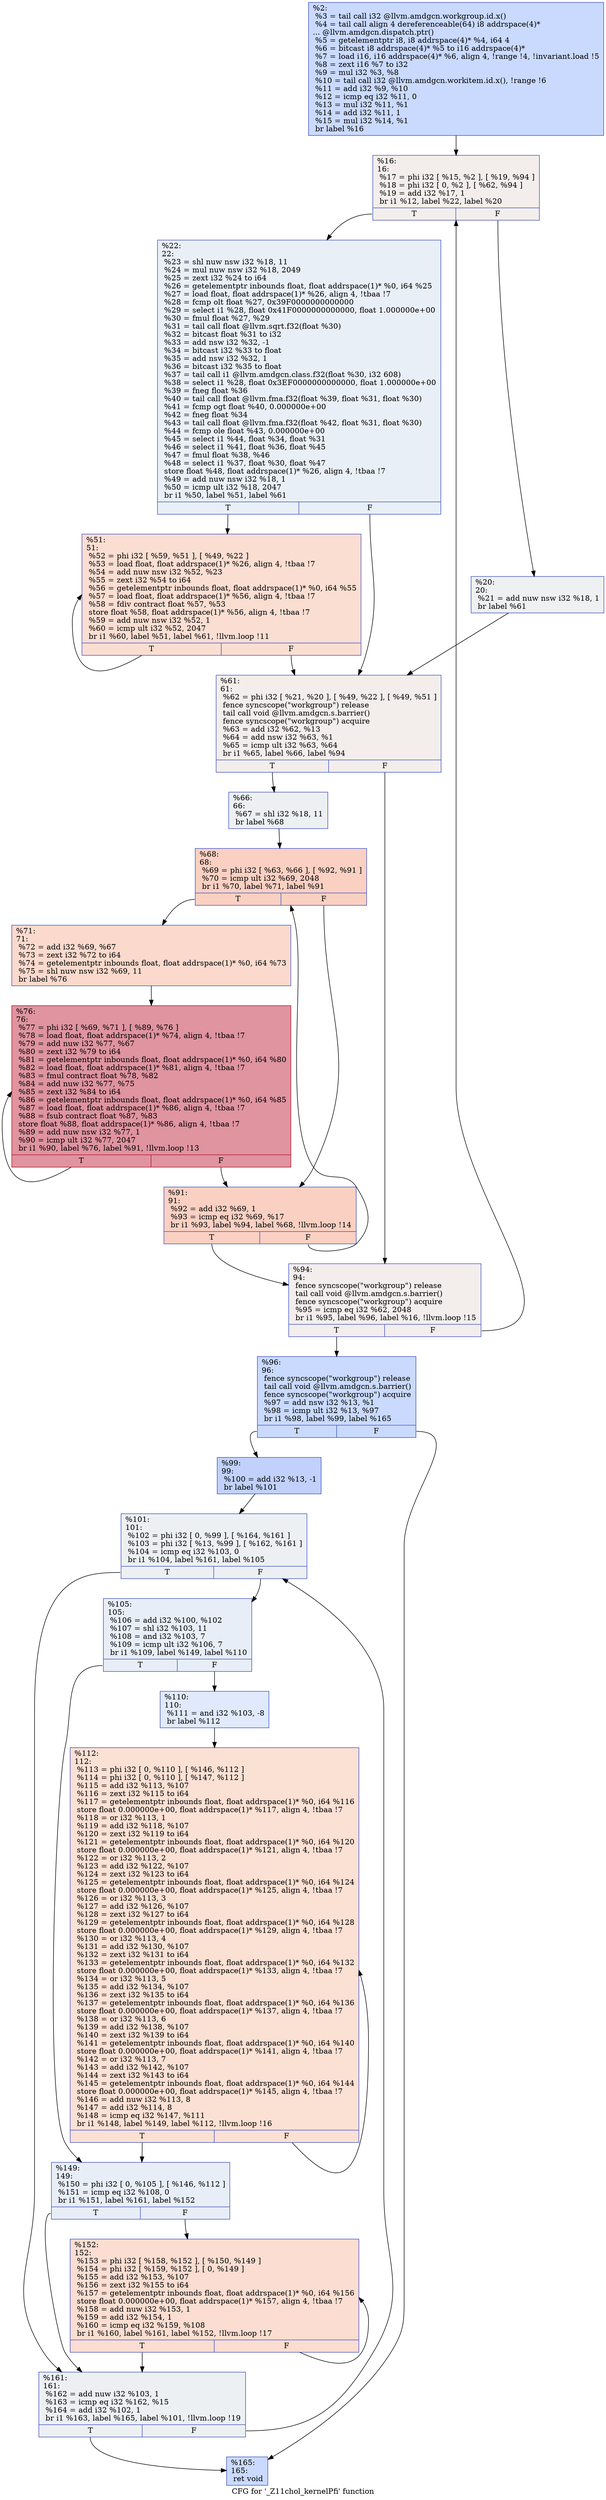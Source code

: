 digraph "CFG for '_Z11chol_kernelPfi' function" {
	label="CFG for '_Z11chol_kernelPfi' function";

	Node0x5e791f0 [shape=record,color="#3d50c3ff", style=filled, fillcolor="#88abfd70",label="{%2:\l  %3 = tail call i32 @llvm.amdgcn.workgroup.id.x()\l  %4 = tail call align 4 dereferenceable(64) i8 addrspace(4)*\l... @llvm.amdgcn.dispatch.ptr()\l  %5 = getelementptr i8, i8 addrspace(4)* %4, i64 4\l  %6 = bitcast i8 addrspace(4)* %5 to i16 addrspace(4)*\l  %7 = load i16, i16 addrspace(4)* %6, align 4, !range !4, !invariant.load !5\l  %8 = zext i16 %7 to i32\l  %9 = mul i32 %3, %8\l  %10 = tail call i32 @llvm.amdgcn.workitem.id.x(), !range !6\l  %11 = add i32 %9, %10\l  %12 = icmp eq i32 %11, 0\l  %13 = mul i32 %11, %1\l  %14 = add i32 %11, 1\l  %15 = mul i32 %14, %1\l  br label %16\l}"];
	Node0x5e791f0 -> Node0x5e7b2d0;
	Node0x5e7b2d0 [shape=record,color="#3d50c3ff", style=filled, fillcolor="#e3d9d370",label="{%16:\l16:                                               \l  %17 = phi i32 [ %15, %2 ], [ %19, %94 ]\l  %18 = phi i32 [ 0, %2 ], [ %62, %94 ]\l  %19 = add i32 %17, 1\l  br i1 %12, label %22, label %20\l|{<s0>T|<s1>F}}"];
	Node0x5e7b2d0:s0 -> Node0x5e7b780;
	Node0x5e7b2d0:s1 -> Node0x5e7b7d0;
	Node0x5e7b7d0 [shape=record,color="#3d50c3ff", style=filled, fillcolor="#d9dce170",label="{%20:\l20:                                               \l  %21 = add nuw nsw i32 %18, 1\l  br label %61\l}"];
	Node0x5e7b7d0 -> Node0x5e7b9a0;
	Node0x5e7b780 [shape=record,color="#3d50c3ff", style=filled, fillcolor="#cedaeb70",label="{%22:\l22:                                               \l  %23 = shl nuw nsw i32 %18, 11\l  %24 = mul nuw nsw i32 %18, 2049\l  %25 = zext i32 %24 to i64\l  %26 = getelementptr inbounds float, float addrspace(1)* %0, i64 %25\l  %27 = load float, float addrspace(1)* %26, align 4, !tbaa !7\l  %28 = fcmp olt float %27, 0x39F0000000000000\l  %29 = select i1 %28, float 0x41F0000000000000, float 1.000000e+00\l  %30 = fmul float %27, %29\l  %31 = tail call float @llvm.sqrt.f32(float %30)\l  %32 = bitcast float %31 to i32\l  %33 = add nsw i32 %32, -1\l  %34 = bitcast i32 %33 to float\l  %35 = add nsw i32 %32, 1\l  %36 = bitcast i32 %35 to float\l  %37 = tail call i1 @llvm.amdgcn.class.f32(float %30, i32 608)\l  %38 = select i1 %28, float 0x3EF0000000000000, float 1.000000e+00\l  %39 = fneg float %36\l  %40 = tail call float @llvm.fma.f32(float %39, float %31, float %30)\l  %41 = fcmp ogt float %40, 0.000000e+00\l  %42 = fneg float %34\l  %43 = tail call float @llvm.fma.f32(float %42, float %31, float %30)\l  %44 = fcmp ole float %43, 0.000000e+00\l  %45 = select i1 %44, float %34, float %31\l  %46 = select i1 %41, float %36, float %45\l  %47 = fmul float %38, %46\l  %48 = select i1 %37, float %30, float %47\l  store float %48, float addrspace(1)* %26, align 4, !tbaa !7\l  %49 = add nuw nsw i32 %18, 1\l  %50 = icmp ult i32 %18, 2047\l  br i1 %50, label %51, label %61\l|{<s0>T|<s1>F}}"];
	Node0x5e7b780:s0 -> Node0x5e7e470;
	Node0x5e7b780:s1 -> Node0x5e7b9a0;
	Node0x5e7e470 [shape=record,color="#3d50c3ff", style=filled, fillcolor="#f7b59970",label="{%51:\l51:                                               \l  %52 = phi i32 [ %59, %51 ], [ %49, %22 ]\l  %53 = load float, float addrspace(1)* %26, align 4, !tbaa !7\l  %54 = add nuw nsw i32 %52, %23\l  %55 = zext i32 %54 to i64\l  %56 = getelementptr inbounds float, float addrspace(1)* %0, i64 %55\l  %57 = load float, float addrspace(1)* %56, align 4, !tbaa !7\l  %58 = fdiv contract float %57, %53\l  store float %58, float addrspace(1)* %56, align 4, !tbaa !7\l  %59 = add nuw nsw i32 %52, 1\l  %60 = icmp ult i32 %52, 2047\l  br i1 %60, label %51, label %61, !llvm.loop !11\l|{<s0>T|<s1>F}}"];
	Node0x5e7e470:s0 -> Node0x5e7e470;
	Node0x5e7e470:s1 -> Node0x5e7b9a0;
	Node0x5e7b9a0 [shape=record,color="#3d50c3ff", style=filled, fillcolor="#e3d9d370",label="{%61:\l61:                                               \l  %62 = phi i32 [ %21, %20 ], [ %49, %22 ], [ %49, %51 ]\l  fence syncscope(\"workgroup\") release\l  tail call void @llvm.amdgcn.s.barrier()\l  fence syncscope(\"workgroup\") acquire\l  %63 = add i32 %62, %13\l  %64 = add nsw i32 %63, %1\l  %65 = icmp ult i32 %63, %64\l  br i1 %65, label %66, label %94\l|{<s0>T|<s1>F}}"];
	Node0x5e7b9a0:s0 -> Node0x5e7cdc0;
	Node0x5e7b9a0:s1 -> Node0x5e7abe0;
	Node0x5e7cdc0 [shape=record,color="#3d50c3ff", style=filled, fillcolor="#d6dce470",label="{%66:\l66:                                               \l  %67 = shl i32 %18, 11\l  br label %68\l}"];
	Node0x5e7cdc0 -> Node0x5e7f5c0;
	Node0x5e7f5c0 [shape=record,color="#3d50c3ff", style=filled, fillcolor="#f3947570",label="{%68:\l68:                                               \l  %69 = phi i32 [ %63, %66 ], [ %92, %91 ]\l  %70 = icmp ult i32 %69, 2048\l  br i1 %70, label %71, label %91\l|{<s0>T|<s1>F}}"];
	Node0x5e7f5c0:s0 -> Node0x5e7f840;
	Node0x5e7f5c0:s1 -> Node0x5e7f680;
	Node0x5e7f840 [shape=record,color="#3d50c3ff", style=filled, fillcolor="#f7ac8e70",label="{%71:\l71:                                               \l  %72 = add i32 %69, %67\l  %73 = zext i32 %72 to i64\l  %74 = getelementptr inbounds float, float addrspace(1)* %0, i64 %73\l  %75 = shl nuw nsw i32 %69, 11\l  br label %76\l}"];
	Node0x5e7f840 -> Node0x5e7fbb0;
	Node0x5e7fbb0 [shape=record,color="#b70d28ff", style=filled, fillcolor="#b70d2870",label="{%76:\l76:                                               \l  %77 = phi i32 [ %69, %71 ], [ %89, %76 ]\l  %78 = load float, float addrspace(1)* %74, align 4, !tbaa !7\l  %79 = add nuw i32 %77, %67\l  %80 = zext i32 %79 to i64\l  %81 = getelementptr inbounds float, float addrspace(1)* %0, i64 %80\l  %82 = load float, float addrspace(1)* %81, align 4, !tbaa !7\l  %83 = fmul contract float %78, %82\l  %84 = add nuw i32 %77, %75\l  %85 = zext i32 %84 to i64\l  %86 = getelementptr inbounds float, float addrspace(1)* %0, i64 %85\l  %87 = load float, float addrspace(1)* %86, align 4, !tbaa !7\l  %88 = fsub contract float %87, %83\l  store float %88, float addrspace(1)* %86, align 4, !tbaa !7\l  %89 = add nuw nsw i32 %77, 1\l  %90 = icmp ult i32 %77, 2047\l  br i1 %90, label %76, label %91, !llvm.loop !13\l|{<s0>T|<s1>F}}"];
	Node0x5e7fbb0:s0 -> Node0x5e7fbb0;
	Node0x5e7fbb0:s1 -> Node0x5e7f680;
	Node0x5e7f680 [shape=record,color="#3d50c3ff", style=filled, fillcolor="#f3947570",label="{%91:\l91:                                               \l  %92 = add i32 %69, 1\l  %93 = icmp eq i32 %69, %17\l  br i1 %93, label %94, label %68, !llvm.loop !14\l|{<s0>T|<s1>F}}"];
	Node0x5e7f680:s0 -> Node0x5e7abe0;
	Node0x5e7f680:s1 -> Node0x5e7f5c0;
	Node0x5e7abe0 [shape=record,color="#3d50c3ff", style=filled, fillcolor="#e3d9d370",label="{%94:\l94:                                               \l  fence syncscope(\"workgroup\") release\l  tail call void @llvm.amdgcn.s.barrier()\l  fence syncscope(\"workgroup\") acquire\l  %95 = icmp eq i32 %62, 2048\l  br i1 %95, label %96, label %16, !llvm.loop !15\l|{<s0>T|<s1>F}}"];
	Node0x5e7abe0:s0 -> Node0x5e80b60;
	Node0x5e7abe0:s1 -> Node0x5e7b2d0;
	Node0x5e80b60 [shape=record,color="#3d50c3ff", style=filled, fillcolor="#88abfd70",label="{%96:\l96:                                               \l  fence syncscope(\"workgroup\") release\l  tail call void @llvm.amdgcn.s.barrier()\l  fence syncscope(\"workgroup\") acquire\l  %97 = add nsw i32 %13, %1\l  %98 = icmp ult i32 %13, %97\l  br i1 %98, label %99, label %165\l|{<s0>T|<s1>F}}"];
	Node0x5e80b60:s0 -> Node0x5e81030;
	Node0x5e80b60:s1 -> Node0x5e81080;
	Node0x5e81030 [shape=record,color="#3d50c3ff", style=filled, fillcolor="#7396f570",label="{%99:\l99:                                               \l  %100 = add i32 %13, -1\l  br label %101\l}"];
	Node0x5e81030 -> Node0x5e81250;
	Node0x5e81250 [shape=record,color="#3d50c3ff", style=filled, fillcolor="#d6dce470",label="{%101:\l101:                                              \l  %102 = phi i32 [ 0, %99 ], [ %164, %161 ]\l  %103 = phi i32 [ %13, %99 ], [ %162, %161 ]\l  %104 = icmp eq i32 %103, 0\l  br i1 %104, label %161, label %105\l|{<s0>T|<s1>F}}"];
	Node0x5e81250:s0 -> Node0x5e81310;
	Node0x5e81250:s1 -> Node0x5e815d0;
	Node0x5e815d0 [shape=record,color="#3d50c3ff", style=filled, fillcolor="#cbd8ee70",label="{%105:\l105:                                              \l  %106 = add i32 %100, %102\l  %107 = shl i32 %103, 11\l  %108 = and i32 %103, 7\l  %109 = icmp ult i32 %106, 7\l  br i1 %109, label %149, label %110\l|{<s0>T|<s1>F}}"];
	Node0x5e815d0:s0 -> Node0x5e81950;
	Node0x5e815d0:s1 -> Node0x5e819a0;
	Node0x5e819a0 [shape=record,color="#3d50c3ff", style=filled, fillcolor="#b9d0f970",label="{%110:\l110:                                              \l  %111 = and i32 %103, -8\l  br label %112\l}"];
	Node0x5e819a0 -> Node0x5e81b70;
	Node0x5e81b70 [shape=record,color="#3d50c3ff", style=filled, fillcolor="#f7b99e70",label="{%112:\l112:                                              \l  %113 = phi i32 [ 0, %110 ], [ %146, %112 ]\l  %114 = phi i32 [ 0, %110 ], [ %147, %112 ]\l  %115 = add i32 %113, %107\l  %116 = zext i32 %115 to i64\l  %117 = getelementptr inbounds float, float addrspace(1)* %0, i64 %116\l  store float 0.000000e+00, float addrspace(1)* %117, align 4, !tbaa !7\l  %118 = or i32 %113, 1\l  %119 = add i32 %118, %107\l  %120 = zext i32 %119 to i64\l  %121 = getelementptr inbounds float, float addrspace(1)* %0, i64 %120\l  store float 0.000000e+00, float addrspace(1)* %121, align 4, !tbaa !7\l  %122 = or i32 %113, 2\l  %123 = add i32 %122, %107\l  %124 = zext i32 %123 to i64\l  %125 = getelementptr inbounds float, float addrspace(1)* %0, i64 %124\l  store float 0.000000e+00, float addrspace(1)* %125, align 4, !tbaa !7\l  %126 = or i32 %113, 3\l  %127 = add i32 %126, %107\l  %128 = zext i32 %127 to i64\l  %129 = getelementptr inbounds float, float addrspace(1)* %0, i64 %128\l  store float 0.000000e+00, float addrspace(1)* %129, align 4, !tbaa !7\l  %130 = or i32 %113, 4\l  %131 = add i32 %130, %107\l  %132 = zext i32 %131 to i64\l  %133 = getelementptr inbounds float, float addrspace(1)* %0, i64 %132\l  store float 0.000000e+00, float addrspace(1)* %133, align 4, !tbaa !7\l  %134 = or i32 %113, 5\l  %135 = add i32 %134, %107\l  %136 = zext i32 %135 to i64\l  %137 = getelementptr inbounds float, float addrspace(1)* %0, i64 %136\l  store float 0.000000e+00, float addrspace(1)* %137, align 4, !tbaa !7\l  %138 = or i32 %113, 6\l  %139 = add i32 %138, %107\l  %140 = zext i32 %139 to i64\l  %141 = getelementptr inbounds float, float addrspace(1)* %0, i64 %140\l  store float 0.000000e+00, float addrspace(1)* %141, align 4, !tbaa !7\l  %142 = or i32 %113, 7\l  %143 = add i32 %142, %107\l  %144 = zext i32 %143 to i64\l  %145 = getelementptr inbounds float, float addrspace(1)* %0, i64 %144\l  store float 0.000000e+00, float addrspace(1)* %145, align 4, !tbaa !7\l  %146 = add nuw i32 %113, 8\l  %147 = add i32 %114, 8\l  %148 = icmp eq i32 %147, %111\l  br i1 %148, label %149, label %112, !llvm.loop !16\l|{<s0>T|<s1>F}}"];
	Node0x5e81b70:s0 -> Node0x5e81950;
	Node0x5e81b70:s1 -> Node0x5e81b70;
	Node0x5e81950 [shape=record,color="#3d50c3ff", style=filled, fillcolor="#cbd8ee70",label="{%149:\l149:                                              \l  %150 = phi i32 [ 0, %105 ], [ %146, %112 ]\l  %151 = icmp eq i32 %108, 0\l  br i1 %151, label %161, label %152\l|{<s0>T|<s1>F}}"];
	Node0x5e81950:s0 -> Node0x5e81310;
	Node0x5e81950:s1 -> Node0x5e83d40;
	Node0x5e83d40 [shape=record,color="#3d50c3ff", style=filled, fillcolor="#f7b39670",label="{%152:\l152:                                              \l  %153 = phi i32 [ %158, %152 ], [ %150, %149 ]\l  %154 = phi i32 [ %159, %152 ], [ 0, %149 ]\l  %155 = add i32 %153, %107\l  %156 = zext i32 %155 to i64\l  %157 = getelementptr inbounds float, float addrspace(1)* %0, i64 %156\l  store float 0.000000e+00, float addrspace(1)* %157, align 4, !tbaa !7\l  %158 = add nuw i32 %153, 1\l  %159 = add i32 %154, 1\l  %160 = icmp eq i32 %159, %108\l  br i1 %160, label %161, label %152, !llvm.loop !17\l|{<s0>T|<s1>F}}"];
	Node0x5e83d40:s0 -> Node0x5e81310;
	Node0x5e83d40:s1 -> Node0x5e83d40;
	Node0x5e81310 [shape=record,color="#3d50c3ff", style=filled, fillcolor="#d6dce470",label="{%161:\l161:                                              \l  %162 = add nuw i32 %103, 1\l  %163 = icmp eq i32 %162, %15\l  %164 = add i32 %102, 1\l  br i1 %163, label %165, label %101, !llvm.loop !19\l|{<s0>T|<s1>F}}"];
	Node0x5e81310:s0 -> Node0x5e81080;
	Node0x5e81310:s1 -> Node0x5e81250;
	Node0x5e81080 [shape=record,color="#3d50c3ff", style=filled, fillcolor="#88abfd70",label="{%165:\l165:                                              \l  ret void\l}"];
}
